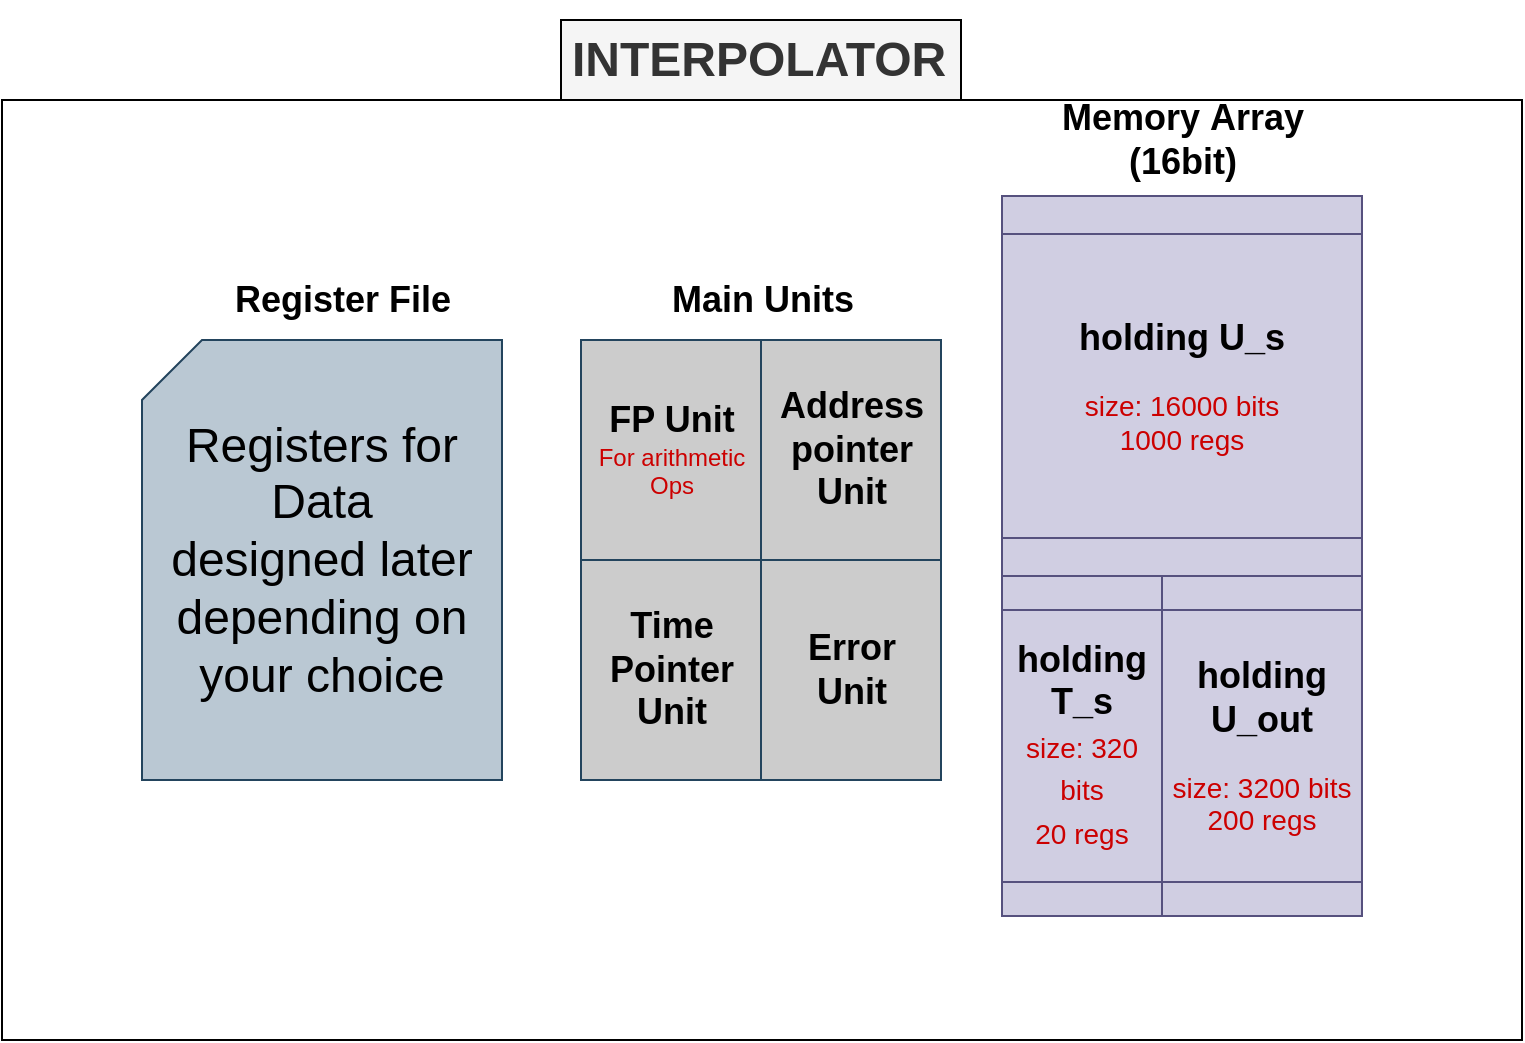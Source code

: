 <mxfile version="12.8.8" type="device" pages="3"><diagram id="8Ovw2LzKw7GZI185jrXY" name="Page-1"><mxGraphModel dx="1355" dy="774" grid="1" gridSize="10" guides="1" tooltips="1" connect="1" arrows="1" fold="1" page="1" pageScale="1" pageWidth="850" pageHeight="1100" math="0" shadow="0"><root><mxCell id="0"/><mxCell id="1" parent="0"/><mxCell id="jxAifasbfCZxQz1TspB1-2" value="" style="rounded=0;whiteSpace=wrap;html=1;shadow=0;fillColor=none;" vertex="1" parent="1"><mxGeometry x="60" y="70" width="760" height="470" as="geometry"/></mxCell><mxCell id="qEr8K1IQJHkefL2tiwQx-1" value="&lt;h1&gt;INTERPOLATOR&lt;/h1&gt;" style="text;html=1;spacing=5;spacingTop=-20;whiteSpace=wrap;overflow=hidden;rounded=0;fontStyle=1;fillColor=#f5f5f5;strokeColor=#000000;fontColor=#333333;" parent="1" vertex="1"><mxGeometry x="339.5" y="30" width="200" height="40" as="geometry"/></mxCell><mxCell id="qEr8K1IQJHkefL2tiwQx-2" value="&lt;font style=&quot;font-size: 18px&quot;&gt;holding U_s&lt;/font&gt;&lt;br&gt;&lt;br&gt;&lt;span style=&quot;font-size: 14px ; font-weight: normal&quot;&gt;&lt;font color=&quot;#cc0000&quot;&gt;size: 16000 bits&lt;br&gt;1000 regs&lt;/font&gt;&lt;/span&gt;" style="shape=process;whiteSpace=wrap;html=1;backgroundOutline=1;direction=south;fillColor=#d0cee2;strokeColor=#56517e;fontStyle=1" parent="1" vertex="1"><mxGeometry x="560" y="118" width="180" height="190" as="geometry"/></mxCell><mxCell id="qEr8K1IQJHkefL2tiwQx-3" value="&lt;font style=&quot;font-size: 18px&quot;&gt;Memory&amp;nbsp;&lt;span style=&quot;white-space: normal&quot;&gt;Array (&lt;/span&gt;&lt;span style=&quot;white-space: normal&quot;&gt;16bit)&lt;/span&gt;&lt;/font&gt;" style="text;html=1;align=center;verticalAlign=middle;resizable=0;points=[];autosize=1;fontStyle=1" parent="1" vertex="1"><mxGeometry x="550" y="80" width="200" height="20" as="geometry"/></mxCell><mxCell id="qEr8K1IQJHkefL2tiwQx-17" value="&lt;font style=&quot;font-size: 18px&quot;&gt;Register File&lt;/font&gt;" style="text;html=1;align=center;verticalAlign=middle;resizable=0;points=[];autosize=1;fontStyle=1" parent="1" vertex="1"><mxGeometry x="170" y="160" width="120" height="20" as="geometry"/></mxCell><mxCell id="qEr8K1IQJHkefL2tiwQx-19" value="&lt;font&gt;&lt;font style=&quot;font-size: 18px&quot;&gt;holding U_out&lt;/font&gt;&lt;br&gt;&lt;br&gt;&lt;font color=&quot;#cc0000&quot; style=&quot;font-size: 14px ; font-weight: normal&quot;&gt;size: 3200 bits&lt;br&gt;200 regs&lt;/font&gt;&lt;br&gt;&lt;/font&gt;" style="shape=process;whiteSpace=wrap;html=1;backgroundOutline=1;direction=south;fillColor=#d0cee2;strokeColor=#56517e;fontStyle=1" parent="1" vertex="1"><mxGeometry x="640" y="308" width="100" height="170" as="geometry"/></mxCell><mxCell id="qEr8K1IQJHkefL2tiwQx-20" style="edgeStyle=orthogonalEdgeStyle;rounded=0;orthogonalLoop=1;jettySize=auto;html=1;exitX=0.5;exitY=1;exitDx=0;exitDy=0;fontStyle=1" parent="1" edge="1"><mxGeometry relative="1" as="geometry"><mxPoint x="424.5" y="440" as="sourcePoint"/><mxPoint x="424.5" y="440" as="targetPoint"/></mxGeometry></mxCell><mxCell id="qEr8K1IQJHkefL2tiwQx-22" value="&lt;font style=&quot;font-size: 18px&quot;&gt;&lt;span&gt;holding T_s&lt;br&gt;&lt;font color=&quot;#cc0000&quot; style=&quot;font-weight: normal ; font-size: 14px&quot;&gt;size: 320&lt;br&gt;bits&lt;br&gt;20 regs&lt;/font&gt;&lt;/span&gt;&lt;br&gt;&lt;/font&gt;" style="shape=process;whiteSpace=wrap;html=1;backgroundOutline=1;direction=south;fillColor=#d0cee2;strokeColor=#56517e;fontStyle=1" parent="1" vertex="1"><mxGeometry x="560" y="308" width="80" height="170" as="geometry"/></mxCell><mxCell id="K8g97HfSlip17X7dCZJi-2" value="&lt;font&gt;&lt;font style=&quot;font-size: 24px&quot;&gt;Registers for Data&lt;br&gt;designed later&lt;br&gt;depending on your choice&lt;/font&gt;&lt;br&gt;&lt;/font&gt;" style="shape=card;whiteSpace=wrap;html=1;strokeColor=#23445d;fillColor=#bac8d3;" parent="1" vertex="1"><mxGeometry x="130" y="190" width="180" height="220" as="geometry"/></mxCell><mxCell id="RfxO1gLT-cRuUTfEZeFe-3" value="&lt;b style=&quot;font-size: 18px&quot;&gt;FP Unit&lt;/b&gt;&lt;br&gt;&lt;font style=&quot;font-size: 12px&quot; color=&quot;#cc0000&quot;&gt;For arithmetic Ops&lt;/font&gt;" style="rounded=0;whiteSpace=wrap;html=1;shadow=0;fillColor=#CCCCCC;strokeColor=#23445d;" vertex="1" parent="1"><mxGeometry x="349.5" y="190" width="90" height="110" as="geometry"/></mxCell><mxCell id="RfxO1gLT-cRuUTfEZeFe-4" value="&lt;span style=&quot;font-size: 18px ; font-weight: 700&quot;&gt;Time Pointer&lt;/span&gt;&lt;br style=&quot;font-size: 18px ; font-weight: 700&quot;&gt;&lt;span style=&quot;font-size: 18px ; font-weight: 700&quot;&gt;Unit&lt;/span&gt;" style="rounded=0;whiteSpace=wrap;html=1;shadow=0;fillColor=#CCCCCC;strokeColor=#23445d;" vertex="1" parent="1"><mxGeometry x="349.5" y="300" width="90" height="110" as="geometry"/></mxCell><mxCell id="RfxO1gLT-cRuUTfEZeFe-5" value="&lt;span style=&quot;font-size: 18px ; font-weight: 700&quot;&gt;Address&lt;/span&gt;&lt;br style=&quot;font-size: 18px ; font-weight: 700&quot;&gt;&lt;span style=&quot;font-size: 18px ; font-weight: 700&quot;&gt;pointer&lt;/span&gt;&lt;br style=&quot;font-size: 18px ; font-weight: 700&quot;&gt;&lt;span style=&quot;font-size: 18px ; font-weight: 700&quot;&gt;Unit&lt;/span&gt;" style="rounded=0;whiteSpace=wrap;html=1;shadow=0;fillColor=#CCCCCC;strokeColor=#23445d;" vertex="1" parent="1"><mxGeometry x="439.5" y="190" width="90" height="110" as="geometry"/></mxCell><mxCell id="RfxO1gLT-cRuUTfEZeFe-6" value="&lt;span style=&quot;font-size: 18px ; font-weight: 700&quot;&gt;Error&lt;/span&gt;&lt;br style=&quot;font-size: 18px ; font-weight: 700&quot;&gt;&lt;span style=&quot;font-size: 18px ; font-weight: 700&quot;&gt;Unit&lt;/span&gt;" style="rounded=0;whiteSpace=wrap;html=1;shadow=0;fillColor=#CCCCCC;strokeColor=#23445d;" vertex="1" parent="1"><mxGeometry x="439.5" y="300" width="90" height="110" as="geometry"/></mxCell><mxCell id="RfxO1gLT-cRuUTfEZeFe-7" value="&lt;font style=&quot;font-size: 18px&quot;&gt;Main Units&lt;/font&gt;" style="text;html=1;align=center;verticalAlign=middle;resizable=0;points=[];autosize=1;fontStyle=1" vertex="1" parent="1"><mxGeometry x="385" y="160" width="110" height="20" as="geometry"/></mxCell></root></mxGraphModel></diagram><diagram id="Sf_SPm-31_EWD8rdUKGO" name="Page-2"><mxGraphModel dx="1355" dy="774" grid="1" gridSize="10" guides="1" tooltips="1" connect="1" arrows="1" fold="1" page="1" pageScale="1" pageWidth="850" pageHeight="1100" math="0" shadow="0"><root><mxCell id="oyhgHZqHUV5uV8OGZXAk-0"/><mxCell id="oyhgHZqHUV5uV8OGZXAk-1" parent="oyhgHZqHUV5uV8OGZXAk-0"/><mxCell id="gjrOy_vH-1Pe9tBKfR1P-0" value="" style="rounded=0;whiteSpace=wrap;html=1;shadow=0;fillColor=none;" vertex="1" parent="oyhgHZqHUV5uV8OGZXAk-1"><mxGeometry x="60" y="70" width="760" height="550" as="geometry"/></mxCell><mxCell id="Ke7FBl8Fo6Ca4h7aL05W-0" value="&lt;font style=&quot;font-size: 18px&quot;&gt;holds: X_out&lt;span style=&quot;font-weight: normal ; font-size: 14px&quot;&gt;&lt;font color=&quot;#cc0000&quot; style=&quot;font-size: 14px&quot;&gt;&lt;br&gt;size: 16000&lt;br&gt;1000 Regs&lt;/font&gt;&lt;/span&gt;&lt;br&gt;&lt;/font&gt;" style="shape=process;whiteSpace=wrap;html=1;backgroundOutline=1;direction=south;fillColor=#d0cee2;strokeColor=#56517e;fontStyle=1" parent="oyhgHZqHUV5uV8OGZXAk-1" vertex="1"><mxGeometry x="580" y="501" width="180" height="99" as="geometry"/></mxCell><mxCell id="7VVGOneXd35A7h2JohAR-4" value="&lt;font style=&quot;font-size: 18px&quot;&gt;Register File&lt;/font&gt;" style="text;html=1;align=center;verticalAlign=middle;resizable=0;points=[];autosize=1;fontStyle=1" parent="oyhgHZqHUV5uV8OGZXAk-1" vertex="1"><mxGeometry x="141" y="166" width="120" height="20" as="geometry"/></mxCell><mxCell id="-G8GM7Kd1hH8lSYZF6jU-1" value="&lt;font&gt;&lt;font style=&quot;font-size: 24px&quot; color=&quot;#000000&quot;&gt;Registers for Data&lt;br&gt;designed later&lt;br&gt;depending on your choice&lt;/font&gt;&lt;br&gt;&lt;/font&gt;" style="shape=card;whiteSpace=wrap;html=1;strokeColor=#23445d;fillColor=#bac8d3;" parent="oyhgHZqHUV5uV8OGZXAk-1" vertex="1"><mxGeometry x="100" y="198" width="190" height="220" as="geometry"/></mxCell><mxCell id="gjrOy_vH-1Pe9tBKfR1P-1" value="&lt;h1&gt;Solver&lt;/h1&gt;" style="text;html=1;spacing=5;spacingTop=-20;whiteSpace=wrap;overflow=hidden;rounded=0;fontStyle=1;fillColor=#f5f5f5;strokeColor=#000000;fontColor=#333333;align=center;" vertex="1" parent="oyhgHZqHUV5uV8OGZXAk-1"><mxGeometry x="339.5" y="30" width="200" height="40" as="geometry"/></mxCell><mxCell id="yj0tSrS5wqLB43G96jju-0" value="&lt;font style=&quot;font-size: 18px&quot;&gt;holds:&lt;br&gt;n, m, c, H, err, A, B&amp;nbsp;&lt;br&gt;&lt;font color=&quot;#cc0000&quot; style=&quot;font-size: 14px ; font-weight: normal&quot;&gt;size: 40 KB&lt;br&gt;20009 regs&lt;/font&gt;&lt;/font&gt;" style="shape=process;whiteSpace=wrap;html=1;backgroundOutline=1;direction=south;fillColor=#d0cee2;strokeColor=#56517e;fontStyle=1" vertex="1" parent="oyhgHZqHUV5uV8OGZXAk-1"><mxGeometry x="580" y="141" width="180" height="190" as="geometry"/></mxCell><mxCell id="yj0tSrS5wqLB43G96jju-1" value="&lt;font style=&quot;font-size: 18px&quot;&gt;Memory&amp;nbsp;&lt;span style=&quot;white-space: normal&quot;&gt;Array (&lt;/span&gt;&lt;span style=&quot;white-space: normal&quot;&gt;16bit)&lt;/span&gt;&lt;/font&gt;" style="text;html=1;align=center;verticalAlign=middle;resizable=0;points=[];autosize=1;fontStyle=1" vertex="1" parent="oyhgHZqHUV5uV8OGZXAk-1"><mxGeometry x="570" y="103" width="200" height="20" as="geometry"/></mxCell><mxCell id="yj0tSrS5wqLB43G96jju-2" value="&lt;font style=&quot;font-size: 14px&quot;&gt;&lt;span style=&quot;font-size: 18px&quot;&gt;holds:&lt;/span&gt;&lt;br style=&quot;font-size: 18px&quot;&gt;&lt;span style=&quot;font-size: 18px&quot;&gt;U_current&lt;/span&gt;&lt;br style=&quot;font-size: 18px&quot;&gt;&lt;span style=&quot;font-weight: normal&quot;&gt;&lt;font color=&quot;#cc0000&quot;&gt;&lt;span&gt;size: 3200&lt;/span&gt;&lt;br&gt;&lt;span&gt;200 regs&lt;/span&gt;&lt;/font&gt;&lt;/span&gt;&lt;br&gt;&lt;/font&gt;" style="shape=process;whiteSpace=wrap;html=1;backgroundOutline=1;direction=south;fillColor=#d0cee2;strokeColor=#56517e;fontStyle=1" vertex="1" parent="oyhgHZqHUV5uV8OGZXAk-1"><mxGeometry x="670" y="331" width="90" height="170" as="geometry"/></mxCell><mxCell id="yj0tSrS5wqLB43G96jju-3" value="&lt;font style=&quot;font-size: 18px&quot;&gt;holds:&lt;br&gt;X_current&lt;br&gt;&lt;font color=&quot;#cc0000&quot; style=&quot;font-size: 14px ; font-weight: normal&quot;&gt;size: 3200&lt;br&gt;200 regs&lt;/font&gt;&lt;br&gt;&lt;/font&gt;" style="shape=process;whiteSpace=wrap;html=1;backgroundOutline=1;direction=south;fillColor=#d0cee2;strokeColor=#56517e;fontStyle=1" vertex="1" parent="oyhgHZqHUV5uV8OGZXAk-1"><mxGeometry x="580" y="331" width="90" height="170" as="geometry"/></mxCell><mxCell id="Lvx5MEW02kourjWSeyN2-0" value="&lt;b style=&quot;font-size: 18px&quot;&gt;FP Unit&lt;/b&gt;&lt;br&gt;&lt;font style=&quot;font-size: 12px&quot; color=&quot;#cc0000&quot;&gt;For arithmetic Ops&lt;/font&gt;" style="rounded=0;whiteSpace=wrap;html=1;shadow=0;fillColor=#CCCCCC;strokeColor=#23445d;" vertex="1" parent="oyhgHZqHUV5uV8OGZXAk-1"><mxGeometry x="340" y="198" width="90" height="110" as="geometry"/></mxCell><mxCell id="Lvx5MEW02kourjWSeyN2-6" style="edgeStyle=orthogonalEdgeStyle;rounded=0;orthogonalLoop=1;jettySize=auto;html=1;exitX=0.5;exitY=1;exitDx=0;exitDy=0;entryX=0.5;entryY=0;entryDx=0;entryDy=0;" edge="1" parent="oyhgHZqHUV5uV8OGZXAk-1" source="Lvx5MEW02kourjWSeyN2-1" target="Lvx5MEW02kourjWSeyN2-5"><mxGeometry relative="1" as="geometry"/></mxCell><mxCell id="Lvx5MEW02kourjWSeyN2-1" value="&lt;span style=&quot;font-size: 18px ; font-weight: 700&quot;&gt;Next Step&lt;/span&gt;&lt;br style=&quot;font-size: 18px ; font-weight: 700&quot;&gt;&lt;span style=&quot;font-size: 18px ; font-weight: 700&quot;&gt;unit&lt;/span&gt;" style="rounded=0;whiteSpace=wrap;html=1;shadow=0;fillColor=#CCCCCC;strokeColor=#23445d;" vertex="1" parent="oyhgHZqHUV5uV8OGZXAk-1"><mxGeometry x="340" y="308" width="90" height="110" as="geometry"/></mxCell><mxCell id="Lvx5MEW02kourjWSeyN2-2" value="&lt;span style=&quot;font-size: 18px ; font-weight: 700&quot;&gt;Counter&lt;/span&gt;&lt;br style=&quot;font-size: 18px ; font-weight: 700&quot;&gt;&lt;span style=&quot;font-size: 18px ; font-weight: 700&quot;&gt;unit&lt;/span&gt;" style="rounded=0;whiteSpace=wrap;html=1;shadow=0;fillColor=#CCCCCC;strokeColor=#23445d;" vertex="1" parent="oyhgHZqHUV5uV8OGZXAk-1"><mxGeometry x="430" y="198" width="90" height="110" as="geometry"/></mxCell><mxCell id="Lvx5MEW02kourjWSeyN2-3" value="&lt;span style=&quot;font-size: 18px ; font-weight: 700&quot;&gt;Error&lt;/span&gt;&lt;br style=&quot;font-size: 18px ; font-weight: 700&quot;&gt;&lt;span style=&quot;font-size: 18px ; font-weight: 700&quot;&gt;Unit&lt;/span&gt;" style="rounded=0;whiteSpace=wrap;html=1;shadow=0;fillColor=#CCCCCC;strokeColor=#23445d;" vertex="1" parent="oyhgHZqHUV5uV8OGZXAk-1"><mxGeometry x="430" y="308" width="90" height="110" as="geometry"/></mxCell><mxCell id="Lvx5MEW02kourjWSeyN2-4" value="&lt;font style=&quot;font-size: 18px&quot;&gt;Main Units&lt;/font&gt;" style="text;html=1;align=center;verticalAlign=middle;resizable=0;points=[];autosize=1;fontStyle=1" vertex="1" parent="oyhgHZqHUV5uV8OGZXAk-1"><mxGeometry x="375.5" y="168" width="110" height="20" as="geometry"/></mxCell><mxCell id="Lvx5MEW02kourjWSeyN2-5" value="&lt;span style=&quot;font-size: 18px ; font-weight: 700 ; white-space: normal&quot;&gt;H_NEW&lt;/span&gt;&lt;br style=&quot;font-size: 18px ; font-weight: 700 ; white-space: normal&quot;&gt;&lt;span style=&quot;font-size: 18px ; font-weight: 700 ; white-space: normal&quot;&gt;unit&lt;/span&gt;" style="rounded=0;whiteSpace=wrap;html=1;shadow=0;fillColor=#E6E6E6;strokeColor=#23445d;" vertex="1" parent="oyhgHZqHUV5uV8OGZXAk-1"><mxGeometry x="340" y="448" width="90" height="60" as="geometry"/></mxCell></root></mxGraphModel></diagram><diagram id="ELAMzhIOiWsTKO2jfvgH" name="Page-4"><mxGraphModel dx="1355" dy="774" grid="1" gridSize="10" guides="1" tooltips="1" connect="1" arrows="1" fold="1" page="1" pageScale="1" pageWidth="850" pageHeight="1100" math="0" shadow="0"><root><mxCell id="z6-YzImDD4a8Xeqma07S-0"/><mxCell id="z6-YzImDD4a8Xeqma07S-1" parent="z6-YzImDD4a8Xeqma07S-0"/><mxCell id="jzlOj4bFJAywlqYWruqA-0" value="" style="rounded=0;whiteSpace=wrap;html=1;shadow=0;fillColor=none;" vertex="1" parent="z6-YzImDD4a8Xeqma07S-1"><mxGeometry x="130.25" y="80" width="600" height="360" as="geometry"/></mxCell><mxCell id="m34uHyT6kt1BIZmT7srp-3" value="&lt;font&gt;&lt;span style=&quot;font-size: 18px&quot;&gt;32 bits&lt;/span&gt;&lt;br&gt;&lt;span style=&quot;font-size: 18px&quot;&gt;Buffer&lt;/span&gt;&lt;br&gt;&lt;br&gt;&lt;span style=&quot;font-weight: normal&quot;&gt;&lt;font color=&quot;#cc0000&quot; style=&quot;font-size: 14px&quot;&gt;holds Data&lt;/font&gt;&lt;/span&gt;&lt;br&gt;&lt;/font&gt;" style="shape=process;whiteSpace=wrap;html=1;backgroundOutline=1;direction=south;fillColor=#d0cee2;strokeColor=#56517e;fontStyle=1" parent="z6-YzImDD4a8Xeqma07S-1" vertex="1"><mxGeometry x="370.25" y="240" width="100" height="160" as="geometry"/></mxCell><mxCell id="m34uHyT6kt1BIZmT7srp-13" style="edgeStyle=orthogonalEdgeStyle;rounded=0;orthogonalLoop=1;jettySize=auto;html=1;entryX=0.5;entryY=0;entryDx=0;entryDy=0;fontColor=#9CF5FF;" parent="z6-YzImDD4a8Xeqma07S-1" edge="1"><mxGeometry relative="1" as="geometry"><mxPoint x="353" y="600.0" as="sourcePoint"/></mxGeometry></mxCell><mxCell id="3EgdUl85H2wZW6mCKaBb-0" value="&lt;font&gt;&lt;span style=&quot;font-size: 18px&quot;&gt;16 bits&lt;/span&gt;&lt;br&gt;&lt;span style=&quot;font-size: 18px&quot;&gt;Buffer&lt;/span&gt;&lt;br&gt;&lt;br&gt;&lt;font color=&quot;#cc0000&quot; style=&quot;font-size: 14px ; font-weight: normal&quot;&gt;holds Address&lt;/font&gt;&lt;br&gt;&lt;/font&gt;" style="shape=process;whiteSpace=wrap;html=1;backgroundOutline=1;direction=south;fillColor=#d0cee2;strokeColor=#56517e;fontStyle=1" parent="z6-YzImDD4a8Xeqma07S-1" vertex="1"><mxGeometry x="535" y="240" width="100" height="160" as="geometry"/></mxCell><mxCell id="hVzfRCZKZ0BSDmqTAhfu-0" value="&lt;h1 style=&quot;text-align: center&quot;&gt;&lt;span style=&quot;color: rgb(13 , 61 , 32) ; font-weight: 400&quot;&gt;I/O&lt;/span&gt;&lt;br&gt;&lt;/h1&gt;" style="text;html=1;spacing=5;spacingTop=-20;whiteSpace=wrap;overflow=hidden;rounded=0;fontStyle=1;fillColor=#f5f5f5;strokeColor=#000000;fontColor=#333333;" vertex="1" parent="z6-YzImDD4a8Xeqma07S-1"><mxGeometry x="410" y="40" width="40.5" height="40" as="geometry"/></mxCell><mxCell id="CKh1YzTViAV0UBYpLJSR-0" value="&lt;span style=&quot;font-size: 18px&quot;&gt;&lt;b&gt;FP Unit&lt;/b&gt;&lt;/span&gt;" style="rounded=0;whiteSpace=wrap;html=1;shadow=0;fillColor=#CCCCCC;strokeColor=#23445d;" vertex="1" parent="z6-YzImDD4a8Xeqma07S-1"><mxGeometry x="210" y="140" width="90" height="50" as="geometry"/></mxCell><mxCell id="CKh1YzTViAV0UBYpLJSR-5" style="edgeStyle=orthogonalEdgeStyle;rounded=0;orthogonalLoop=1;jettySize=auto;html=1;exitX=0.5;exitY=1;exitDx=0;exitDy=0;entryX=0;entryY=0.5;entryDx=0;entryDy=0;" edge="1" parent="z6-YzImDD4a8Xeqma07S-1" source="CKh1YzTViAV0UBYpLJSR-1" target="m34uHyT6kt1BIZmT7srp-3"><mxGeometry relative="1" as="geometry"/></mxCell><mxCell id="CKh1YzTViAV0UBYpLJSR-1" value="&lt;span style=&quot;font-size: 18px ; font-weight: 700&quot;&gt;Decompressor&lt;/span&gt;" style="rounded=0;whiteSpace=wrap;html=1;shadow=0;fillColor=#CCCCCC;strokeColor=#23445d;" vertex="1" parent="z6-YzImDD4a8Xeqma07S-1"><mxGeometry x="345.25" y="140" width="150" height="50" as="geometry"/></mxCell><mxCell id="CKh1YzTViAV0UBYpLJSR-6" style="edgeStyle=orthogonalEdgeStyle;rounded=0;orthogonalLoop=1;jettySize=auto;html=1;exitX=0.5;exitY=1;exitDx=0;exitDy=0;entryX=0;entryY=0.5;entryDx=0;entryDy=0;" edge="1" parent="z6-YzImDD4a8Xeqma07S-1" source="CKh1YzTViAV0UBYpLJSR-2" target="3EgdUl85H2wZW6mCKaBb-0"><mxGeometry relative="1" as="geometry"/></mxCell><mxCell id="CKh1YzTViAV0UBYpLJSR-2" value="&lt;span style=&quot;font-size: 18px ; font-weight: 700&quot;&gt;Next Address unit&lt;/span&gt;" style="rounded=0;whiteSpace=wrap;html=1;shadow=0;fillColor=#CCCCCC;strokeColor=#23445d;" vertex="1" parent="z6-YzImDD4a8Xeqma07S-1"><mxGeometry x="540" y="120" width="90" height="90" as="geometry"/></mxCell></root></mxGraphModel></diagram></mxfile>